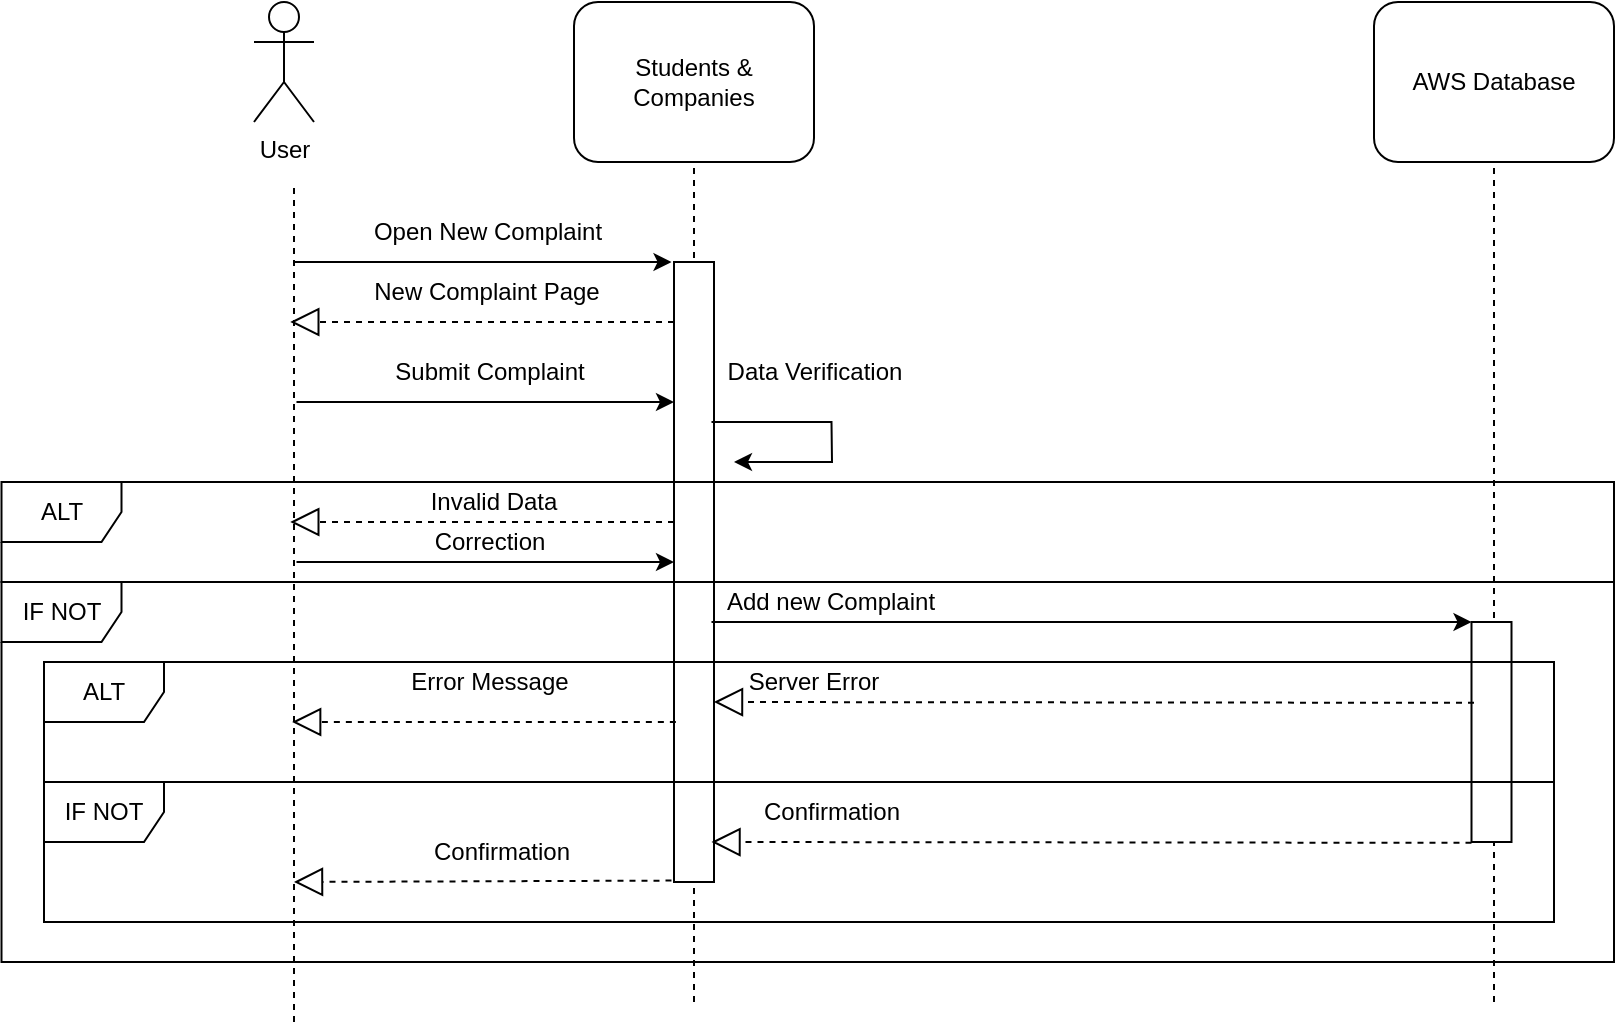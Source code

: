 <mxfile version="25.0.3">
  <diagram name="Page-1" id="13e1069c-82ec-6db2-03f1-153e76fe0fe0">
    <mxGraphModel dx="2034" dy="1310" grid="1" gridSize="10" guides="1" tooltips="1" connect="1" arrows="1" fold="1" page="1" pageScale="1" pageWidth="1100" pageHeight="850" background="none" math="0" shadow="0">
      <root>
        <mxCell id="0" />
        <mxCell id="1" parent="0" />
        <mxCell id="ln-Szk9AGflIyGVg6pl5-1" value="&lt;div&gt;User&lt;/div&gt;" style="shape=umlActor;verticalLabelPosition=bottom;verticalAlign=top;html=1;outlineConnect=0;" parent="1" vertex="1">
          <mxGeometry x="40" y="-150" width="30" height="60" as="geometry" />
        </mxCell>
        <mxCell id="ln-Szk9AGflIyGVg6pl5-2" value="&lt;div&gt;Students &amp;amp; Companies&lt;/div&gt;" style="rounded=1;whiteSpace=wrap;html=1;" parent="1" vertex="1">
          <mxGeometry x="200" y="-150" width="120" height="80" as="geometry" />
        </mxCell>
        <mxCell id="ln-Szk9AGflIyGVg6pl5-4" value="AWS Database" style="rounded=1;whiteSpace=wrap;html=1;" parent="1" vertex="1">
          <mxGeometry x="600" y="-150" width="120" height="80" as="geometry" />
        </mxCell>
        <mxCell id="ln-Szk9AGflIyGVg6pl5-5" value="" style="endArrow=none;dashed=1;html=1;rounded=0;" parent="1" edge="1">
          <mxGeometry width="50" height="50" relative="1" as="geometry">
            <mxPoint x="60" y="360" as="sourcePoint" />
            <mxPoint x="60" y="-60" as="targetPoint" />
          </mxGeometry>
        </mxCell>
        <mxCell id="ln-Szk9AGflIyGVg6pl5-8" value="" style="endArrow=none;dashed=1;html=1;rounded=0;entryX=0.5;entryY=1;entryDx=0;entryDy=0;" parent="1" target="ln-Szk9AGflIyGVg6pl5-4" edge="1">
          <mxGeometry width="50" height="50" relative="1" as="geometry">
            <mxPoint x="660" y="350" as="sourcePoint" />
            <mxPoint x="659" y="210" as="targetPoint" />
          </mxGeometry>
        </mxCell>
        <mxCell id="ln-Szk9AGflIyGVg6pl5-10" value="" style="endArrow=none;dashed=1;html=1;rounded=0;entryX=0.5;entryY=1;entryDx=0;entryDy=0;" parent="1" target="ln-Szk9AGflIyGVg6pl5-2" edge="1">
          <mxGeometry width="50" height="50" relative="1" as="geometry">
            <mxPoint x="260" y="350" as="sourcePoint" />
            <mxPoint x="260" y="250" as="targetPoint" />
          </mxGeometry>
        </mxCell>
        <mxCell id="ln-Szk9AGflIyGVg6pl5-20" value="" style="rounded=0;whiteSpace=wrap;html=1;" parent="1" vertex="1">
          <mxGeometry x="250" y="-20" width="20" height="310" as="geometry" />
        </mxCell>
        <mxCell id="ln-Szk9AGflIyGVg6pl5-54" value="" style="rounded=0;whiteSpace=wrap;html=1;" parent="1" vertex="1">
          <mxGeometry x="648.75" y="160" width="20" height="110" as="geometry" />
        </mxCell>
        <mxCell id="AzrbvuX2ZgRUmVUoGmSy-5" value="" style="endArrow=classic;html=1;rounded=0;entryX=0;entryY=0;entryDx=0;entryDy=0;" parent="1" edge="1">
          <mxGeometry width="50" height="50" relative="1" as="geometry">
            <mxPoint x="268.75" y="160" as="sourcePoint" />
            <mxPoint x="648.75" y="160" as="targetPoint" />
          </mxGeometry>
        </mxCell>
        <mxCell id="sn7gj-G19lsIhyRGJPzt-11" value="" style="endArrow=block;dashed=1;endFill=0;endSize=12;html=1;rounded=0;" edge="1" parent="1">
          <mxGeometry width="160" relative="1" as="geometry">
            <mxPoint x="250.93" y="210" as="sourcePoint" />
            <mxPoint x="59.06" y="210" as="targetPoint" />
          </mxGeometry>
        </mxCell>
        <mxCell id="sn7gj-G19lsIhyRGJPzt-17" value="Add new Complaint" style="text;html=1;align=center;verticalAlign=middle;whiteSpace=wrap;rounded=0;" vertex="1" parent="1">
          <mxGeometry x="241.25" y="140" width="175" height="20" as="geometry" />
        </mxCell>
        <mxCell id="sn7gj-G19lsIhyRGJPzt-19" value="ALT" style="shape=umlFrame;whiteSpace=wrap;html=1;pointerEvents=0;" vertex="1" parent="1">
          <mxGeometry x="-65" y="180" width="755" height="60" as="geometry" />
        </mxCell>
        <mxCell id="sn7gj-G19lsIhyRGJPzt-20" value="" style="endArrow=block;dashed=1;endFill=0;endSize=12;html=1;rounded=0;" edge="1" parent="1">
          <mxGeometry width="160" relative="1" as="geometry">
            <mxPoint x="650" y="200.41" as="sourcePoint" />
            <mxPoint x="270" y="200" as="targetPoint" />
          </mxGeometry>
        </mxCell>
        <mxCell id="sn7gj-G19lsIhyRGJPzt-21" value="Server Error" style="text;html=1;align=center;verticalAlign=middle;whiteSpace=wrap;rounded=0;" vertex="1" parent="1">
          <mxGeometry x="270" y="180" width="100" height="20" as="geometry" />
        </mxCell>
        <mxCell id="sn7gj-G19lsIhyRGJPzt-24" value="Error Message" style="text;html=1;align=center;verticalAlign=middle;whiteSpace=wrap;rounded=0;" vertex="1" parent="1">
          <mxGeometry x="108.13" y="175" width="100" height="30" as="geometry" />
        </mxCell>
        <mxCell id="sn7gj-G19lsIhyRGJPzt-25" value="IF NOT" style="shape=umlFrame;whiteSpace=wrap;html=1;pointerEvents=0;" vertex="1" parent="1">
          <mxGeometry x="-65" y="240" width="755" height="70" as="geometry" />
        </mxCell>
        <mxCell id="sn7gj-G19lsIhyRGJPzt-39" value="" style="endArrow=block;dashed=1;endFill=0;endSize=12;html=1;rounded=0;" edge="1" parent="1">
          <mxGeometry width="160" relative="1" as="geometry">
            <mxPoint x="648.75" y="270.41" as="sourcePoint" />
            <mxPoint x="268.75" y="270" as="targetPoint" />
          </mxGeometry>
        </mxCell>
        <mxCell id="sn7gj-G19lsIhyRGJPzt-40" value="Confirmation" style="text;html=1;align=center;verticalAlign=middle;whiteSpace=wrap;rounded=0;" vertex="1" parent="1">
          <mxGeometry x="278.75" y="240" width="100" height="30" as="geometry" />
        </mxCell>
        <mxCell id="sn7gj-G19lsIhyRGJPzt-41" value="" style="endArrow=block;dashed=1;endFill=0;endSize=12;html=1;rounded=0;" edge="1" parent="1">
          <mxGeometry width="160" relative="1" as="geometry">
            <mxPoint x="248.75" y="289.29" as="sourcePoint" />
            <mxPoint x="60" y="290" as="targetPoint" />
          </mxGeometry>
        </mxCell>
        <mxCell id="sn7gj-G19lsIhyRGJPzt-42" value="Confirmation" style="text;html=1;align=center;verticalAlign=middle;whiteSpace=wrap;rounded=0;" vertex="1" parent="1">
          <mxGeometry x="113.75" y="260" width="100" height="30" as="geometry" />
        </mxCell>
        <mxCell id="sn7gj-G19lsIhyRGJPzt-43" value="" style="endArrow=classic;html=1;rounded=0;" edge="1" parent="1">
          <mxGeometry width="50" height="50" relative="1" as="geometry">
            <mxPoint x="60" y="-20" as="sourcePoint" />
            <mxPoint x="248.76" y="-20" as="targetPoint" />
          </mxGeometry>
        </mxCell>
        <mxCell id="sn7gj-G19lsIhyRGJPzt-44" value="Open New Complaint" style="text;html=1;align=center;verticalAlign=middle;whiteSpace=wrap;rounded=0;" vertex="1" parent="1">
          <mxGeometry x="66.88" y="-50" width="180" height="30" as="geometry" />
        </mxCell>
        <mxCell id="sn7gj-G19lsIhyRGJPzt-45" value="" style="endArrow=block;dashed=1;endFill=0;endSize=12;html=1;rounded=0;" edge="1" parent="1">
          <mxGeometry width="160" relative="1" as="geometry">
            <mxPoint x="250" y="10" as="sourcePoint" />
            <mxPoint x="58.13" y="10" as="targetPoint" />
          </mxGeometry>
        </mxCell>
        <mxCell id="sn7gj-G19lsIhyRGJPzt-46" value="New Complaint Page" style="text;html=1;align=center;verticalAlign=middle;whiteSpace=wrap;rounded=0;" vertex="1" parent="1">
          <mxGeometry x="95.48" y="-20" width="122.8" height="30" as="geometry" />
        </mxCell>
        <mxCell id="sn7gj-G19lsIhyRGJPzt-47" value="" style="endArrow=classic;html=1;rounded=0;" edge="1" parent="1">
          <mxGeometry width="50" height="50" relative="1" as="geometry">
            <mxPoint x="61.24" y="50" as="sourcePoint" />
            <mxPoint x="250" y="50" as="targetPoint" />
          </mxGeometry>
        </mxCell>
        <mxCell id="sn7gj-G19lsIhyRGJPzt-48" value="Submit Complaint" style="text;html=1;align=center;verticalAlign=middle;whiteSpace=wrap;rounded=0;" vertex="1" parent="1">
          <mxGeometry x="68.12" y="20" width="180" height="30" as="geometry" />
        </mxCell>
        <mxCell id="sn7gj-G19lsIhyRGJPzt-49" value="" style="endArrow=classic;html=1;rounded=0;" edge="1" parent="1">
          <mxGeometry width="50" height="50" relative="1" as="geometry">
            <mxPoint x="268.75" y="60" as="sourcePoint" />
            <mxPoint x="280" y="80" as="targetPoint" />
            <Array as="points">
              <mxPoint x="328.75" y="60" />
              <mxPoint x="329" y="80" />
            </Array>
          </mxGeometry>
        </mxCell>
        <mxCell id="sn7gj-G19lsIhyRGJPzt-50" value="Data Verification" style="text;html=1;align=center;verticalAlign=middle;whiteSpace=wrap;rounded=0;" vertex="1" parent="1">
          <mxGeometry x="270" y="20" width="101.25" height="30" as="geometry" />
        </mxCell>
        <mxCell id="sn7gj-G19lsIhyRGJPzt-51" value="" style="endArrow=block;dashed=1;endFill=0;endSize=12;html=1;rounded=0;" edge="1" parent="1">
          <mxGeometry width="160" relative="1" as="geometry">
            <mxPoint x="250" y="110" as="sourcePoint" />
            <mxPoint x="58.13" y="110" as="targetPoint" />
          </mxGeometry>
        </mxCell>
        <mxCell id="sn7gj-G19lsIhyRGJPzt-52" value="" style="endArrow=classic;html=1;rounded=0;" edge="1" parent="1">
          <mxGeometry width="50" height="50" relative="1" as="geometry">
            <mxPoint x="61.24" y="130" as="sourcePoint" />
            <mxPoint x="250" y="130" as="targetPoint" />
          </mxGeometry>
        </mxCell>
        <mxCell id="sn7gj-G19lsIhyRGJPzt-53" value="Correction" style="text;html=1;align=center;verticalAlign=middle;whiteSpace=wrap;rounded=0;" vertex="1" parent="1">
          <mxGeometry x="68.12" y="110" width="180" height="20" as="geometry" />
        </mxCell>
        <mxCell id="sn7gj-G19lsIhyRGJPzt-54" value="Invalid Data" style="text;html=1;align=center;verticalAlign=middle;whiteSpace=wrap;rounded=0;" vertex="1" parent="1">
          <mxGeometry x="70" y="90" width="180" height="20" as="geometry" />
        </mxCell>
        <mxCell id="sn7gj-G19lsIhyRGJPzt-55" value="ALT" style="shape=umlFrame;whiteSpace=wrap;html=1;pointerEvents=0;" vertex="1" parent="1">
          <mxGeometry x="-86.25" y="90" width="806.25" height="50" as="geometry" />
        </mxCell>
        <mxCell id="sn7gj-G19lsIhyRGJPzt-57" value="IF NOT" style="shape=umlFrame;whiteSpace=wrap;html=1;pointerEvents=0;" vertex="1" parent="1">
          <mxGeometry x="-86.25" y="140" width="806.25" height="190" as="geometry" />
        </mxCell>
      </root>
    </mxGraphModel>
  </diagram>
</mxfile>
